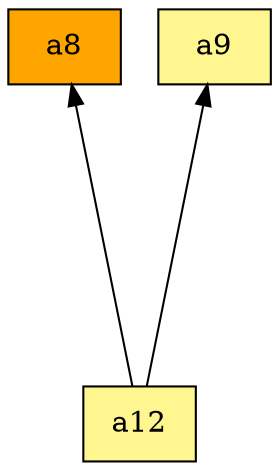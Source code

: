 digraph G {
rankdir=BT;ranksep="2.0";
"a12" [shape=record,fillcolor=khaki1,style=filled,label="{a12}"];
"a8" [shape=record,fillcolor=orange,style=filled,label="{a8}"];
"a9" [shape=record,fillcolor=khaki1,style=filled,label="{a9}"];
"a12" -> "a8"
"a12" -> "a9"
}